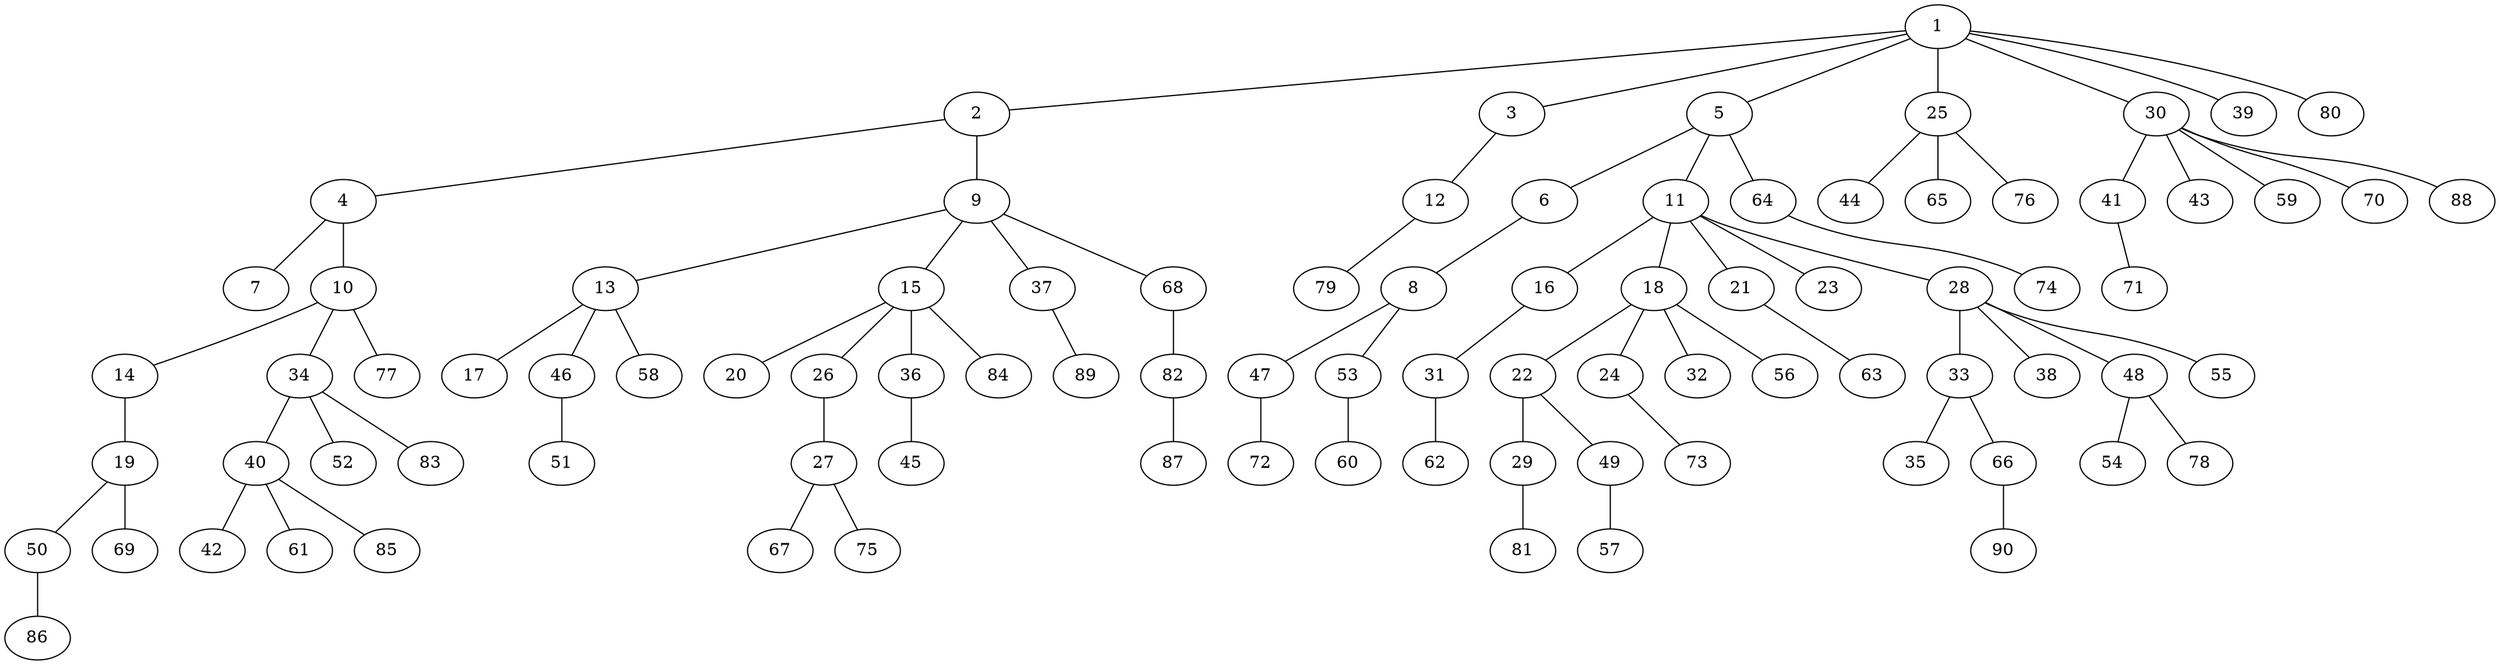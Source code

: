 graph graphname {1--2
1--3
1--5
1--25
1--30
1--39
1--80
2--4
2--9
3--12
4--7
4--10
5--6
5--11
5--64
6--8
8--47
8--53
9--13
9--15
9--37
9--68
10--14
10--34
10--77
11--16
11--18
11--21
11--23
11--28
12--79
13--17
13--46
13--58
14--19
15--20
15--26
15--36
15--84
16--31
18--22
18--24
18--32
18--56
19--50
19--69
21--63
22--29
22--49
24--73
25--44
25--65
25--76
26--27
27--67
27--75
28--33
28--38
28--48
28--55
29--81
30--41
30--43
30--59
30--70
30--88
31--62
33--35
33--66
34--40
34--52
34--83
36--45
37--89
40--42
40--61
40--85
41--71
46--51
47--72
48--54
48--78
49--57
50--86
53--60
64--74
66--90
68--82
82--87
}
